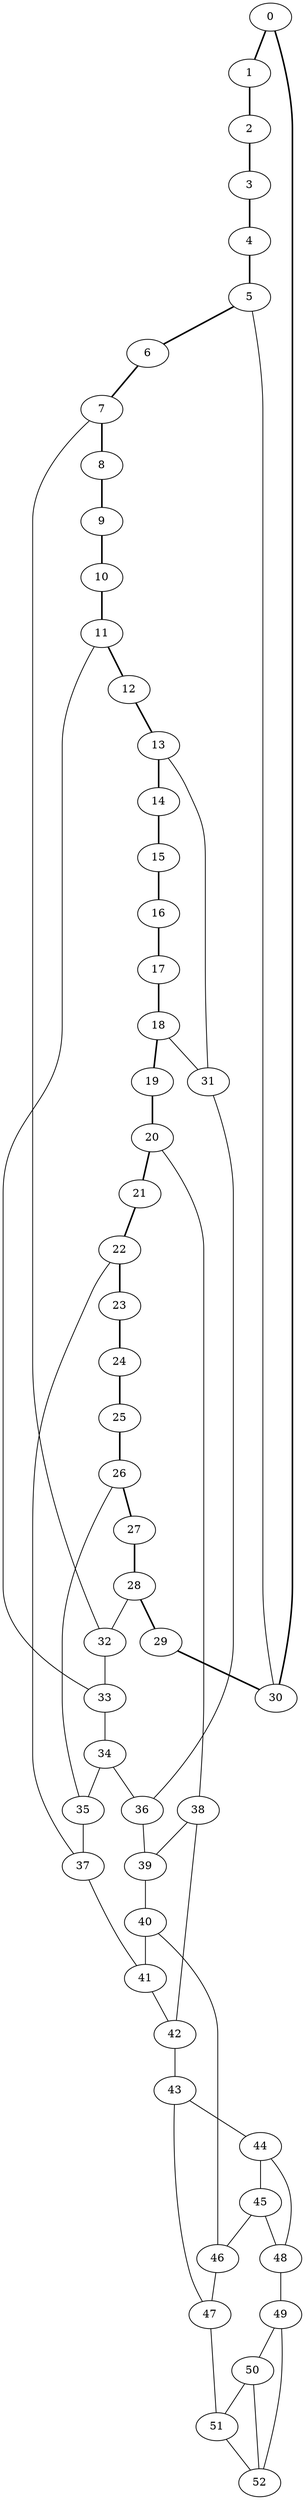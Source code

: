 //Inside of this graph isn't 3-connected
graph G {
0 [ pos = " 8.00,0.00!" ];
0 -- 1[style=bold];
0 -- 30[style=bold];
1 [ pos = " 7.84,1.61!" ];
1 -- 2[style=bold];
2 [ pos = " 7.35,3.15!" ];
2 -- 3[style=bold];
3 [ pos = " 6.57,4.57!" ];
3 -- 4[style=bold];
4 [ pos = " 5.51,5.80!" ];
4 -- 5[style=bold];
5 [ pos = " 4.23,6.79!" ];
5 -- 6[style=bold];
5 -- 30;
6 [ pos = " 2.78,7.50!" ];
6 -- 7[style=bold];
7 [ pos = " 1.21,7.91!" ];
7 -- 8[style=bold];
7 -- 32;
8 [ pos = " -0.41,7.99!" ];
8 -- 9[style=bold];
9 [ pos = " -2.01,7.74!" ];
9 -- 10[style=bold];
10 [ pos = " -3.52,7.18!" ];
10 -- 11[style=bold];
11 [ pos = " -4.90,6.33!" ];
11 -- 12[style=bold];
11 -- 33;
12 [ pos = " -6.07,5.21!" ];
12 -- 13[style=bold];
13 [ pos = " -6.99,3.88!" ];
13 -- 14[style=bold];
13 -- 31;
14 [ pos = " -7.63,2.39!" ];
14 -- 15[style=bold];
15 [ pos = " -7.96,0.81!" ];
15 -- 16[style=bold];
16 [ pos = " -7.96,-0.81!" ];
16 -- 17[style=bold];
17 [ pos = " -7.63,-2.39!" ];
17 -- 18[style=bold];
18 [ pos = " -6.99,-3.88!" ];
18 -- 19[style=bold];
18 -- 31;
19 [ pos = " -6.07,-5.21!" ];
19 -- 20[style=bold];
20 [ pos = " -4.90,-6.33!" ];
20 -- 21[style=bold];
20 -- 38;
21 [ pos = " -3.52,-7.18!" ];
21 -- 22[style=bold];
22 [ pos = " -2.01,-7.74!" ];
22 -- 23[style=bold];
22 -- 37;
23 [ pos = " -0.41,-7.99!" ];
23 -- 24[style=bold];
24 [ pos = " 1.21,-7.91!" ];
24 -- 25[style=bold];
25 [ pos = " 2.78,-7.50!" ];
25 -- 26[style=bold];
26 [ pos = " 4.23,-6.79!" ];
26 -- 27[style=bold];
26 -- 35;
27 [ pos = " 5.51,-5.80!" ];
27 -- 28[style=bold];
28 [ pos = " 6.57,-4.57!" ];
28 -- 29[style=bold];
28 -- 32;
29 [ pos = " 7.35,-3.15!" ];
29 -- 30[style=bold];
30 [ pos = " 7.84,-1.61!" ];
31 -- 36;
32 -- 33;
33 -- 34;
34 -- 35;
34 -- 36;
35 -- 37;
36 -- 39;
37 -- 41;
38 -- 39;
38 -- 42;
39 -- 40;
40 -- 41;
40 -- 46;
41 -- 42;
42 -- 43;
43 -- 44;
43 -- 47;
44 -- 45;
44 -- 48;
45 -- 46;
45 -- 48;
46 -- 47;
47 -- 51;
48 -- 49;
49 -- 50;
49 -- 52;
50 -- 51;
50 -- 52;
51 -- 52;
}
